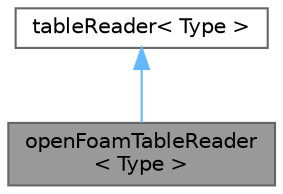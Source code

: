 digraph "openFoamTableReader&lt; Type &gt;"
{
 // LATEX_PDF_SIZE
  bgcolor="transparent";
  edge [fontname=Helvetica,fontsize=10,labelfontname=Helvetica,labelfontsize=10];
  node [fontname=Helvetica,fontsize=10,shape=box,height=0.2,width=0.4];
  Node1 [id="Node000001",label="openFoamTableReader\l\< Type \>",height=0.2,width=0.4,color="gray40", fillcolor="grey60", style="filled", fontcolor="black",tooltip="Reads an interpolation table from a file - OpenFOAM-format."];
  Node2 -> Node1 [id="edge1_Node000001_Node000002",dir="back",color="steelblue1",style="solid",tooltip=" "];
  Node2 [id="Node000002",label="tableReader\< Type \>",height=0.2,width=0.4,color="gray40", fillcolor="white", style="filled",URL="$classFoam_1_1tableReader.html",tooltip="Base class to read table data for the interpolationTable."];
}
